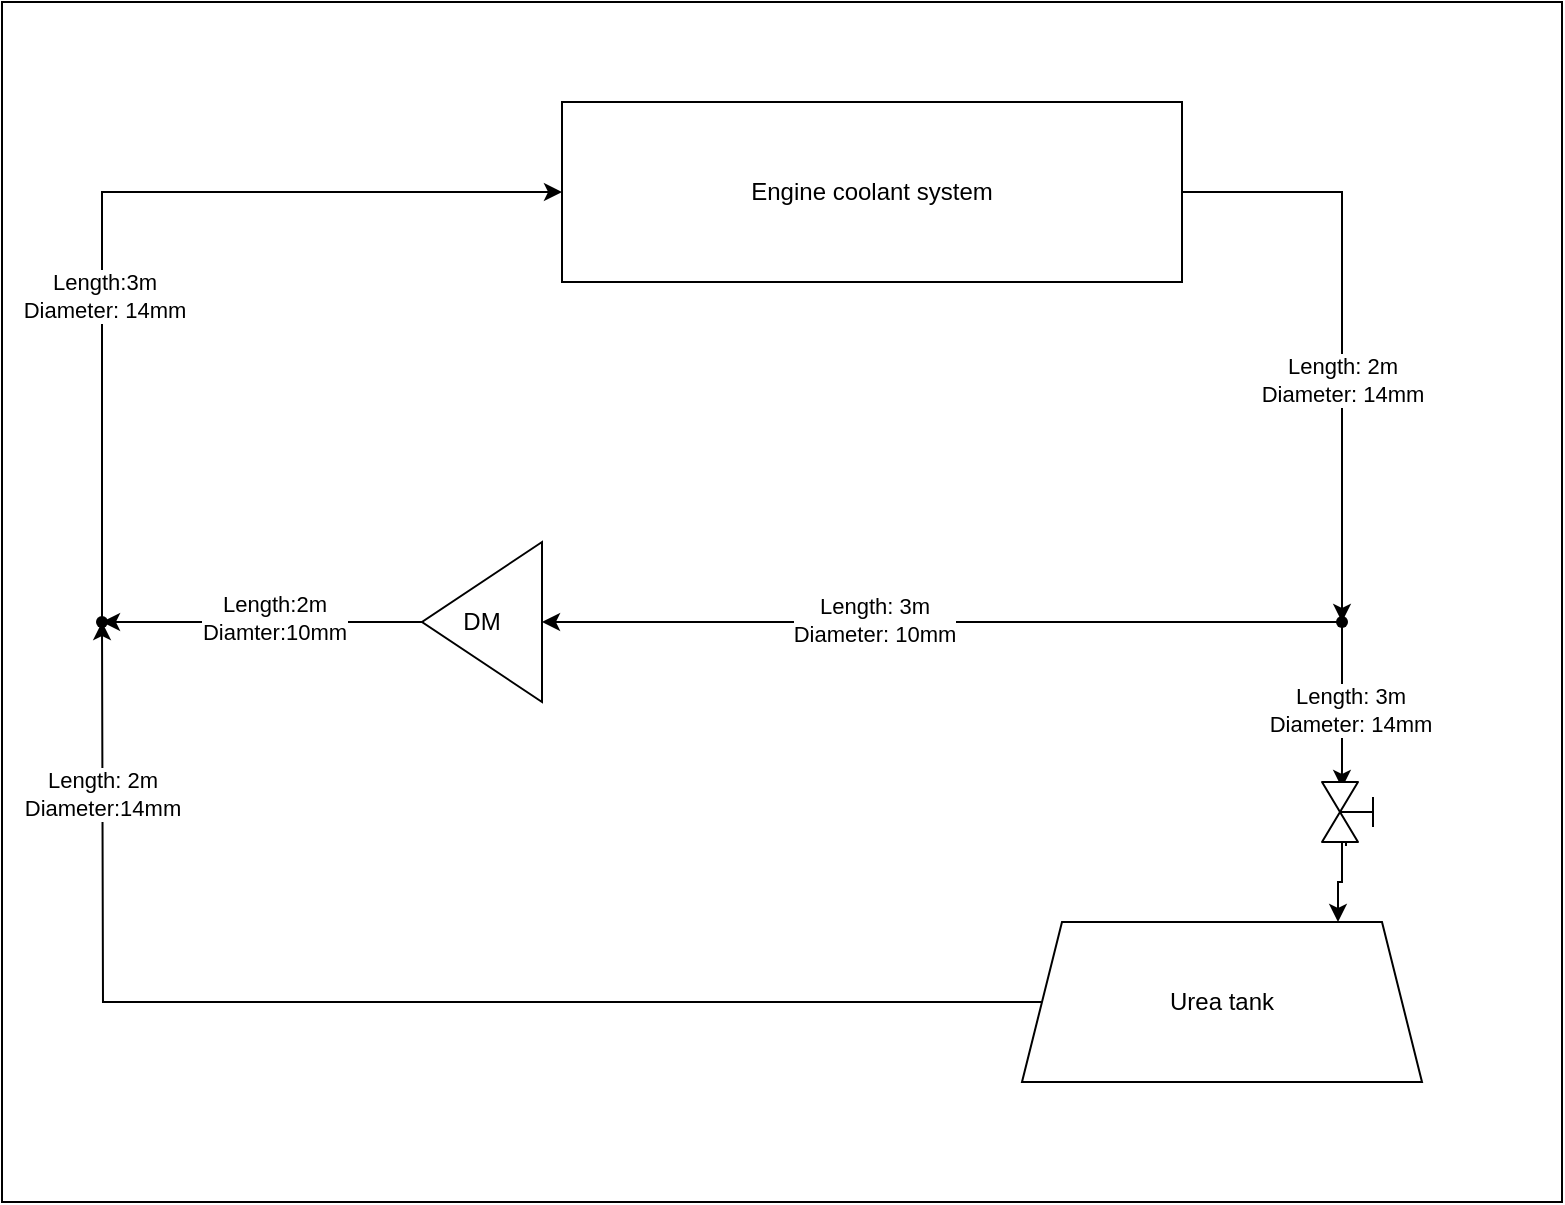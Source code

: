 <mxfile version="21.7.2" type="github">
  <diagram name="第 1 页" id="xisD45AOyDJNjat8AXJ4">
    <mxGraphModel dx="1619" dy="830" grid="1" gridSize="10" guides="1" tooltips="1" connect="1" arrows="1" fold="1" page="1" pageScale="1" pageWidth="850" pageHeight="1100" math="0" shadow="0">
      <root>
        <mxCell id="0" />
        <mxCell id="1" parent="0" />
        <mxCell id="xGFa8jEGQyIjwa98pw5u-1" value="" style="rounded=0;whiteSpace=wrap;html=1;" vertex="1" parent="1">
          <mxGeometry x="50" y="80" width="780" height="600" as="geometry" />
        </mxCell>
        <mxCell id="xGFa8jEGQyIjwa98pw5u-143" value="" style="edgeStyle=orthogonalEdgeStyle;rounded=0;orthogonalLoop=1;jettySize=auto;html=1;" edge="1" parent="1" source="xGFa8jEGQyIjwa98pw5u-3">
          <mxGeometry relative="1" as="geometry">
            <mxPoint x="100" y="390" as="targetPoint" />
          </mxGeometry>
        </mxCell>
        <mxCell id="xGFa8jEGQyIjwa98pw5u-161" value="Length: 2m&lt;br&gt;Diameter:14mm" style="edgeLabel;html=1;align=center;verticalAlign=middle;resizable=0;points=[];" vertex="1" connectable="0" parent="xGFa8jEGQyIjwa98pw5u-143">
          <mxGeometry x="0.739" relative="1" as="geometry">
            <mxPoint as="offset" />
          </mxGeometry>
        </mxCell>
        <mxCell id="xGFa8jEGQyIjwa98pw5u-3" value="Urea tank" style="shape=trapezoid;perimeter=trapezoidPerimeter;whiteSpace=wrap;html=1;fixedSize=1;" vertex="1" parent="1">
          <mxGeometry x="560" y="540" width="200" height="80" as="geometry" />
        </mxCell>
        <mxCell id="xGFa8jEGQyIjwa98pw5u-141" value="" style="edgeStyle=orthogonalEdgeStyle;rounded=0;orthogonalLoop=1;jettySize=auto;html=1;entryX=0;entryY=0.5;entryDx=0;entryDy=0;" edge="1" parent="1" source="xGFa8jEGQyIjwa98pw5u-149" target="xGFa8jEGQyIjwa98pw5u-136">
          <mxGeometry relative="1" as="geometry">
            <mxPoint x="140" y="420" as="targetPoint" />
            <Array as="points">
              <mxPoint x="100" y="175" />
            </Array>
          </mxGeometry>
        </mxCell>
        <mxCell id="xGFa8jEGQyIjwa98pw5u-160" value="Length:3m&lt;br&gt;Diameter: 14mm" style="edgeLabel;html=1;align=center;verticalAlign=middle;resizable=0;points=[];" vertex="1" connectable="0" parent="xGFa8jEGQyIjwa98pw5u-141">
          <mxGeometry x="-0.267" y="-1" relative="1" as="geometry">
            <mxPoint as="offset" />
          </mxGeometry>
        </mxCell>
        <mxCell id="xGFa8jEGQyIjwa98pw5u-135" value="DM" style="triangle;whiteSpace=wrap;html=1;direction=west;" vertex="1" parent="1">
          <mxGeometry x="260" y="350" width="60" height="80" as="geometry" />
        </mxCell>
        <mxCell id="xGFa8jEGQyIjwa98pw5u-136" value="Engine coolant system" style="rounded=0;whiteSpace=wrap;html=1;" vertex="1" parent="1">
          <mxGeometry x="330" y="130" width="310" height="90" as="geometry" />
        </mxCell>
        <mxCell id="xGFa8jEGQyIjwa98pw5u-146" value="" style="edgeStyle=orthogonalEdgeStyle;rounded=0;orthogonalLoop=1;jettySize=auto;html=1;exitX=1;exitY=0.5;exitDx=0;exitDy=0;entryDx=0;entryDy=0;" edge="1" parent="1" source="xGFa8jEGQyIjwa98pw5u-136" target="xGFa8jEGQyIjwa98pw5u-144">
          <mxGeometry relative="1" as="geometry">
            <mxPoint x="640" y="175" as="sourcePoint" />
            <mxPoint x="720" y="530" as="targetPoint" />
            <Array as="points" />
          </mxGeometry>
        </mxCell>
        <mxCell id="xGFa8jEGQyIjwa98pw5u-152" value="Length: 2m&lt;br&gt;Diameter: 14mm" style="edgeLabel;html=1;align=center;verticalAlign=middle;resizable=0;points=[];" vertex="1" connectable="0" parent="xGFa8jEGQyIjwa98pw5u-146">
          <mxGeometry x="0.18" relative="1" as="geometry">
            <mxPoint as="offset" />
          </mxGeometry>
        </mxCell>
        <mxCell id="xGFa8jEGQyIjwa98pw5u-148" value="" style="edgeStyle=orthogonalEdgeStyle;rounded=0;orthogonalLoop=1;jettySize=auto;html=1;entryX=0;entryY=0.5;entryDx=0;entryDy=0;" edge="1" parent="1" source="xGFa8jEGQyIjwa98pw5u-144" target="xGFa8jEGQyIjwa98pw5u-135">
          <mxGeometry relative="1" as="geometry">
            <mxPoint x="680" y="390" as="targetPoint" />
          </mxGeometry>
        </mxCell>
        <mxCell id="xGFa8jEGQyIjwa98pw5u-159" value="Length: 3m&lt;br&gt;Diameter: 10mm" style="edgeLabel;html=1;align=center;verticalAlign=middle;resizable=0;points=[];" vertex="1" connectable="0" parent="xGFa8jEGQyIjwa98pw5u-148">
          <mxGeometry x="0.173" y="-1" relative="1" as="geometry">
            <mxPoint as="offset" />
          </mxGeometry>
        </mxCell>
        <mxCell id="xGFa8jEGQyIjwa98pw5u-144" value="" style="shape=waypoint;sketch=0;size=6;pointerEvents=1;points=[];fillColor=default;resizable=0;rotatable=0;perimeter=centerPerimeter;snapToPoint=1;" vertex="1" parent="1">
          <mxGeometry x="710" y="380" width="20" height="20" as="geometry" />
        </mxCell>
        <mxCell id="xGFa8jEGQyIjwa98pw5u-151" value="" style="edgeStyle=orthogonalEdgeStyle;rounded=0;orthogonalLoop=1;jettySize=auto;html=1;entryDx=0;entryDy=0;" edge="1" parent="1" source="xGFa8jEGQyIjwa98pw5u-135" target="xGFa8jEGQyIjwa98pw5u-149">
          <mxGeometry relative="1" as="geometry">
            <mxPoint x="250" y="390" as="sourcePoint" />
            <mxPoint x="330" y="175" as="targetPoint" />
            <Array as="points">
              <mxPoint x="100" y="390" />
            </Array>
          </mxGeometry>
        </mxCell>
        <mxCell id="xGFa8jEGQyIjwa98pw5u-162" value="Length:2m&lt;br&gt;Diamter:10mm" style="edgeLabel;html=1;align=center;verticalAlign=middle;resizable=0;points=[];" vertex="1" connectable="0" parent="xGFa8jEGQyIjwa98pw5u-151">
          <mxGeometry x="-0.073" y="-2" relative="1" as="geometry">
            <mxPoint as="offset" />
          </mxGeometry>
        </mxCell>
        <mxCell id="xGFa8jEGQyIjwa98pw5u-149" value="" style="shape=waypoint;sketch=0;size=6;pointerEvents=1;points=[];fillColor=default;resizable=0;rotatable=0;perimeter=centerPerimeter;snapToPoint=1;rounded=0;" vertex="1" parent="1">
          <mxGeometry x="90" y="380" width="20" height="20" as="geometry" />
        </mxCell>
        <mxCell id="xGFa8jEGQyIjwa98pw5u-156" value="" style="edgeStyle=orthogonalEdgeStyle;rounded=0;orthogonalLoop=1;jettySize=auto;html=1;exitDx=0;exitDy=0;entryX=0.1;entryY=0.667;entryDx=0;entryDy=0;entryPerimeter=0;" edge="1" parent="1" source="xGFa8jEGQyIjwa98pw5u-144" target="xGFa8jEGQyIjwa98pw5u-153">
          <mxGeometry relative="1" as="geometry">
            <mxPoint x="720" y="390" as="sourcePoint" />
            <mxPoint x="720" y="460" as="targetPoint" />
            <Array as="points" />
          </mxGeometry>
        </mxCell>
        <mxCell id="xGFa8jEGQyIjwa98pw5u-158" value="Length: 3m&lt;br&gt;Diameter: 14mm" style="edgeLabel;html=1;align=center;verticalAlign=middle;resizable=0;points=[];" vertex="1" connectable="0" parent="xGFa8jEGQyIjwa98pw5u-156">
          <mxGeometry x="0.06" y="4" relative="1" as="geometry">
            <mxPoint as="offset" />
          </mxGeometry>
        </mxCell>
        <mxCell id="xGFa8jEGQyIjwa98pw5u-157" value="" style="edgeStyle=orthogonalEdgeStyle;rounded=0;orthogonalLoop=1;jettySize=auto;html=1;entryX=0.79;entryY=0;entryDx=0;entryDy=0;entryPerimeter=0;exitX=1.067;exitY=0.6;exitDx=0;exitDy=0;exitPerimeter=0;" edge="1" parent="1" source="xGFa8jEGQyIjwa98pw5u-153" target="xGFa8jEGQyIjwa98pw5u-3">
          <mxGeometry relative="1" as="geometry">
            <Array as="points">
              <mxPoint x="722" y="500" />
              <mxPoint x="720" y="500" />
              <mxPoint x="720" y="520" />
              <mxPoint x="718" y="520" />
            </Array>
          </mxGeometry>
        </mxCell>
        <mxCell id="xGFa8jEGQyIjwa98pw5u-153" value="" style="verticalLabelPosition=bottom;align=center;html=1;verticalAlign=top;pointerEvents=1;dashed=0;shape=mxgraph.pid2valves.valve;valveType=gate;actuator=man;rotation=90;" vertex="1" parent="1">
          <mxGeometry x="710" y="470" width="30" height="30" as="geometry" />
        </mxCell>
      </root>
    </mxGraphModel>
  </diagram>
</mxfile>
